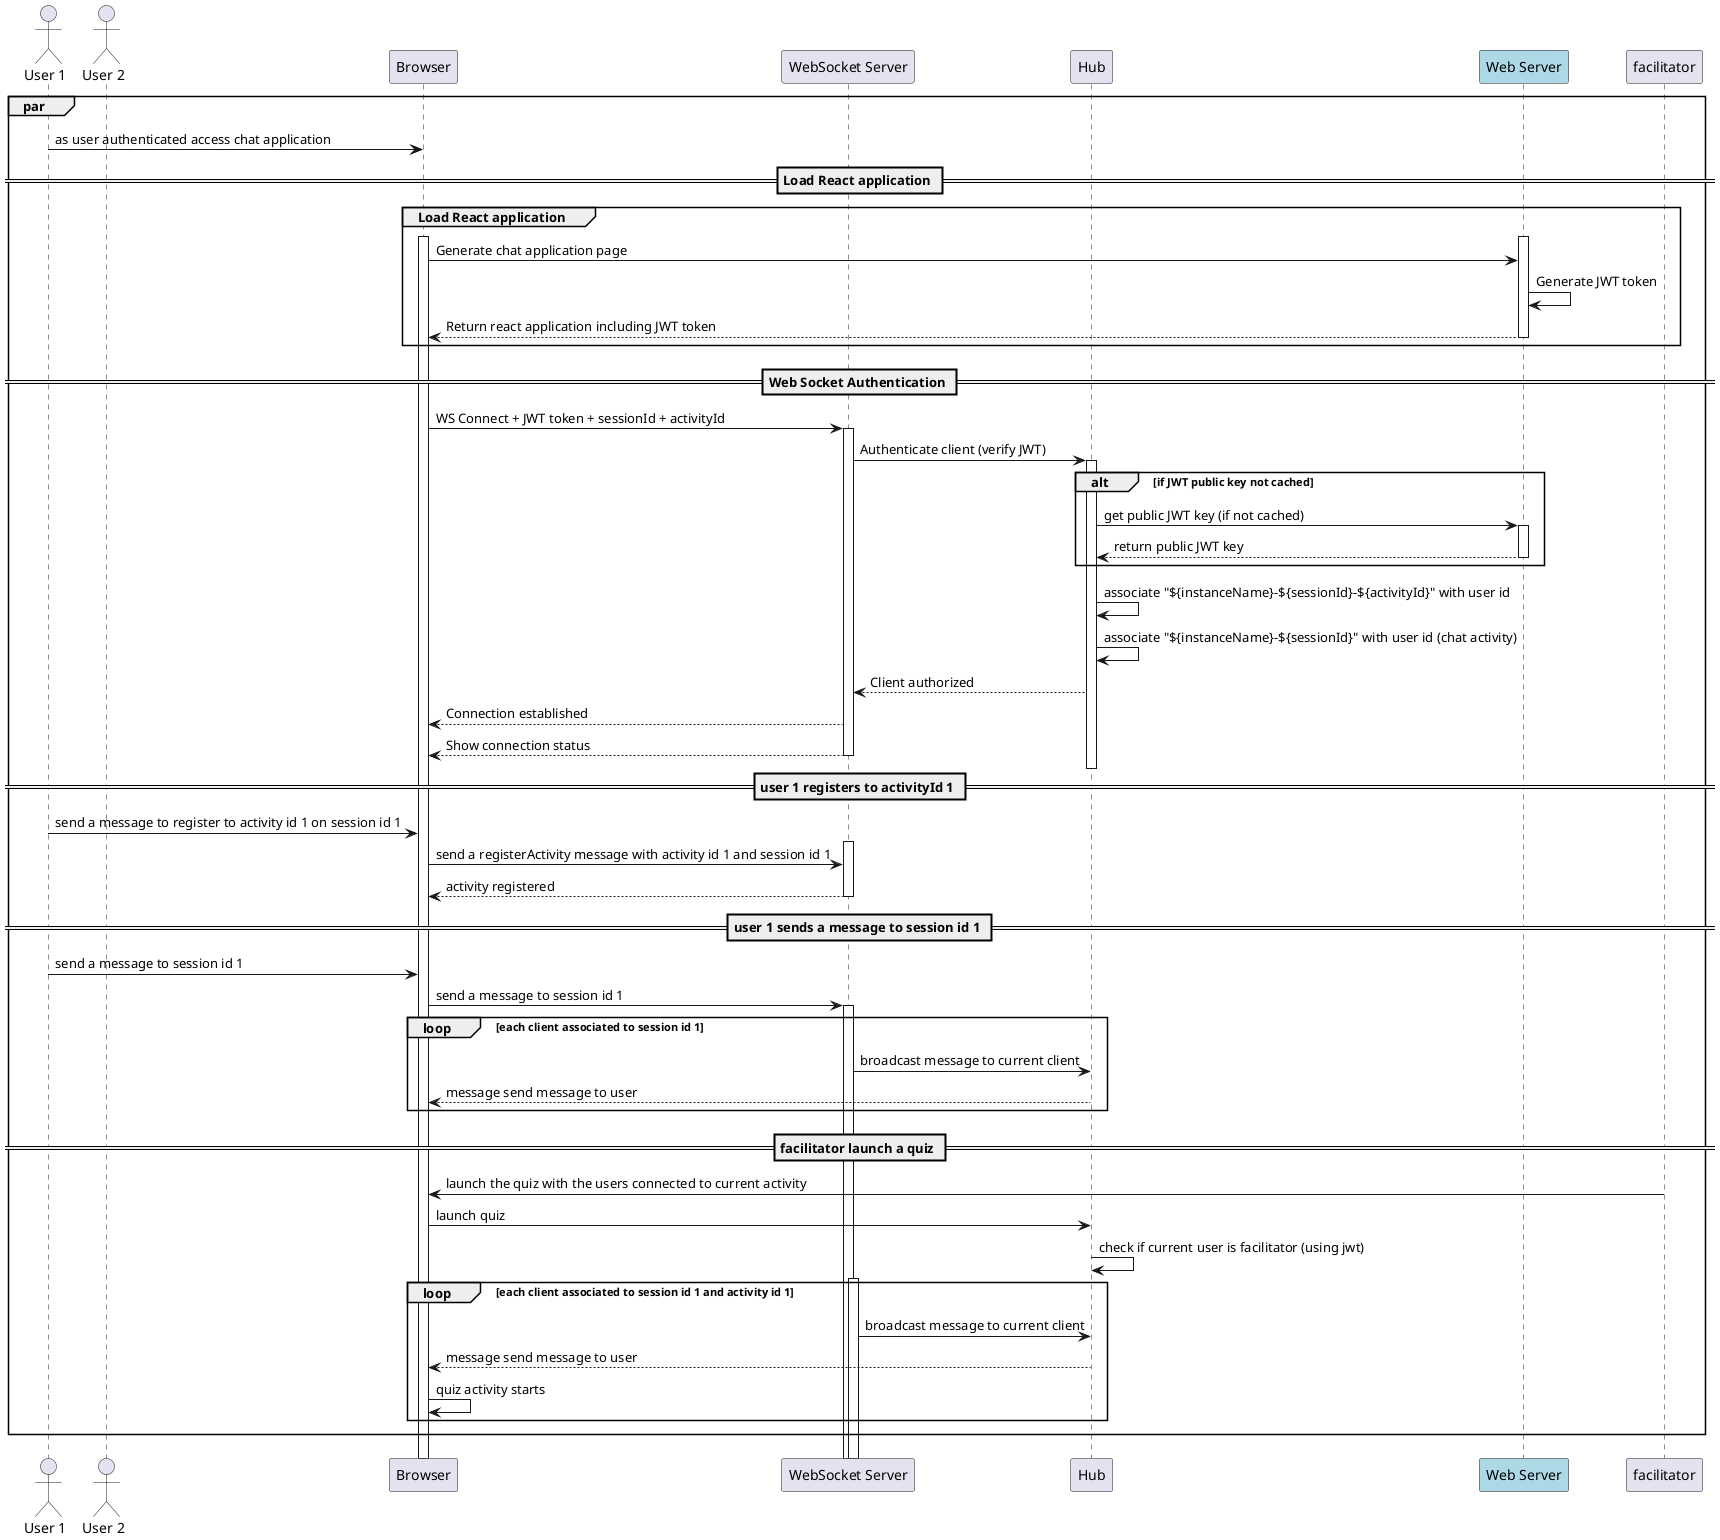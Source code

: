@startuml WebSocket Authorization Flow
!pragma teoz true

actor "User 1" as user1
actor "User 2" as user2
participant "Browser" as browser
participant "WebSocket Server" as ws
participant "Hub" as hub
participant "Web Server" as webServer #LightBlue

par
    user2 -> browser
    & user1 -> browser: as user authenticated access chat application
    == Load React application ==
    group Load React application
        activate browser
        activate webServer
        browser -> webServer: Generate chat application page
        webServer -> webServer: Generate JWT token
        webServer --> browser: Return react application including JWT token
        deactivate webServer
    end

    == Web Socket Authentication ==
    browser -> ws: WS Connect + JWT token + sessionId + activityId
    activate ws
    ws -> hub: Authenticate client (verify JWT)
    activate hub
    alt if JWT public key not cached
        hub -> webServer: get public JWT key (if not cached)
        activate webServer
        webServer --> hub: return public JWT key
        deactivate webServer
    end
    hub -> hub: associate "${instanceName}-${sessionId}-${activityId}" with user id
    hub -> hub: associate "${instanceName}-${sessionId}" with user id (chat activity)
    hub --> ws: Client authorized
    ws --> browser: Connection established
    ws --> browser: Show connection status
    deactivate hub
    deactivate ws

    == user 1 registers to activityId 1 ==
    user1 -> browser: send a message to register to activity id 1 on session id 1
    activate ws
    browser -> ws: send a registerActivity message with activity id 1 and session id 1
    ws --> browser: activity registered
    deactivate ws

    == user 1 sends a message to session id 1 ==
    user1 -> browser: send a message to session id 1
    browser -> ws: send a message to session id 1
    activate ws
    loop each client associated to session id 1
        ws -> hub: broadcast message to current client
        hub --> browser: message send message to user
    end

    == facilitator launch a quiz ==
    facilitator -> browser: launch the quiz with the users connected to current activity
    browser -> hub: launch quiz
    hub -> hub: check if current user is facilitator (using jwt)
    activate ws
    loop each client associated to session id 1 and activity id 1
        ws -> hub: broadcast message to current client
        hub --> browser: message send message to user
        browser -> browser: quiz activity starts
    end
end

@enduml
